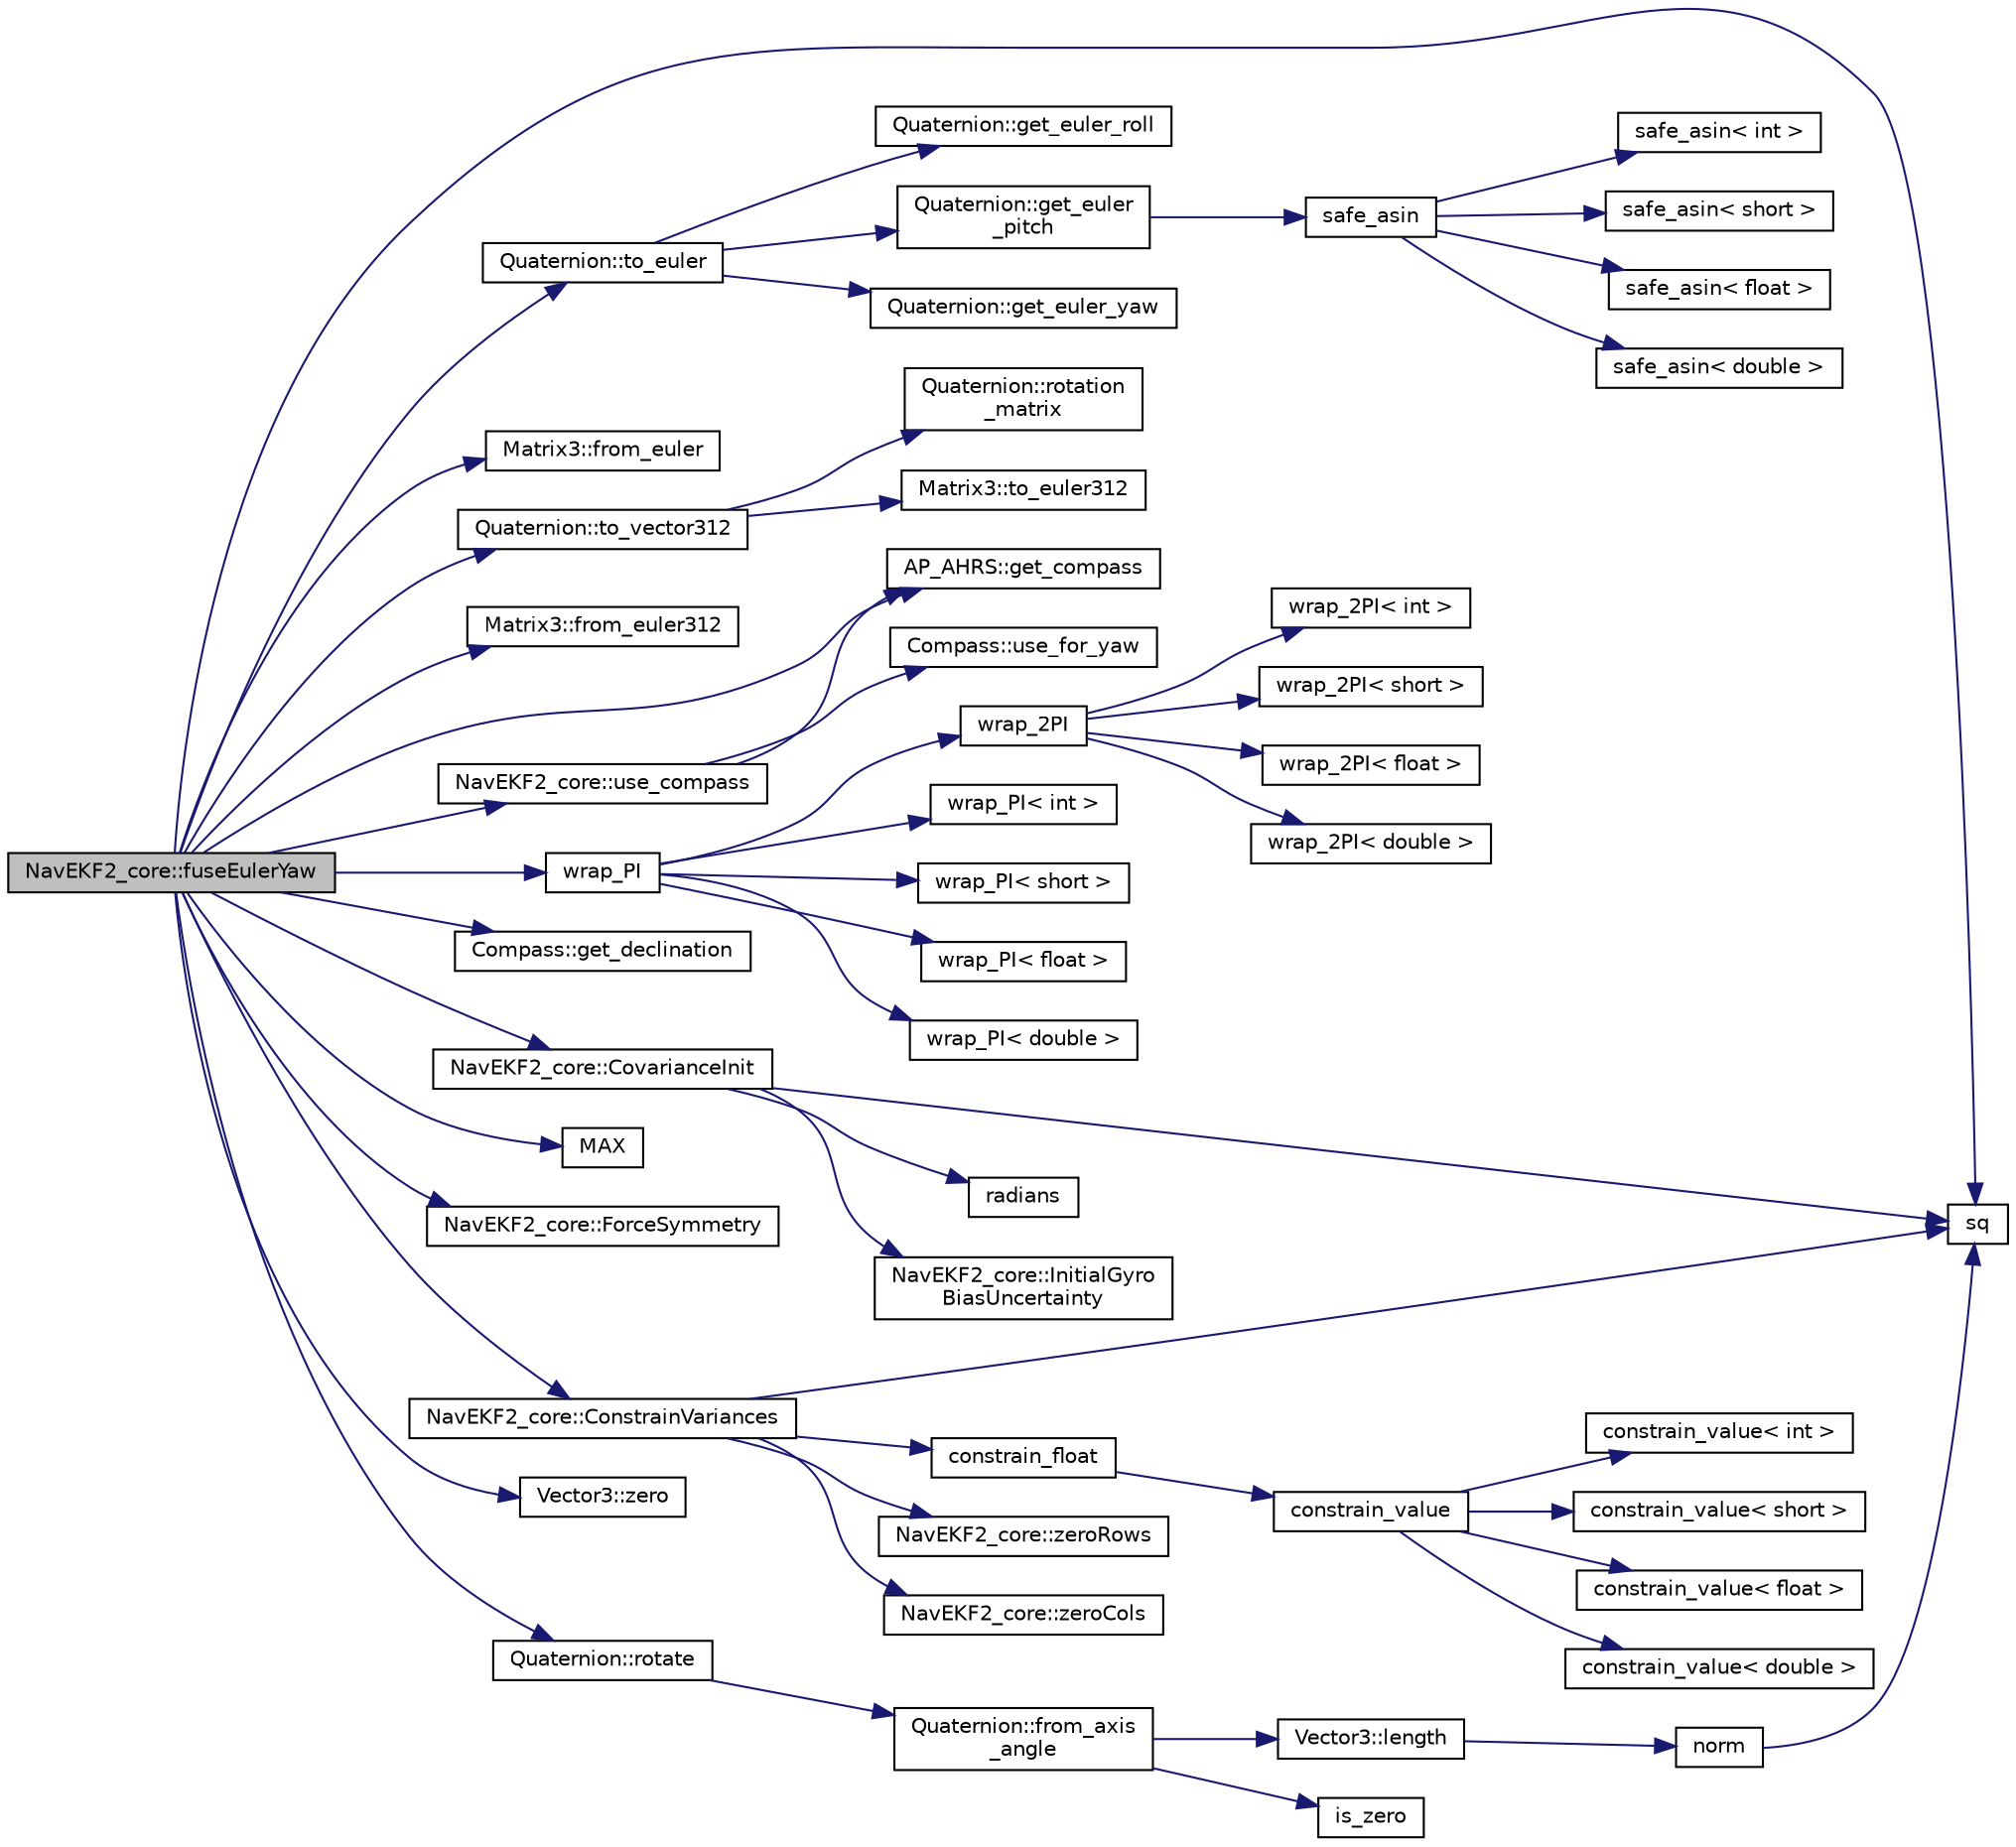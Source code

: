 digraph "NavEKF2_core::fuseEulerYaw"
{
 // INTERACTIVE_SVG=YES
  edge [fontname="Helvetica",fontsize="10",labelfontname="Helvetica",labelfontsize="10"];
  node [fontname="Helvetica",fontsize="10",shape=record];
  rankdir="LR";
  Node1 [label="NavEKF2_core::fuseEulerYaw",height=0.2,width=0.4,color="black", fillcolor="grey75", style="filled", fontcolor="black"];
  Node1 -> Node2 [color="midnightblue",fontsize="10",style="solid",fontname="Helvetica"];
  Node2 [label="sq",height=0.2,width=0.4,color="black", fillcolor="white", style="filled",URL="$AP__Math_8h.html#a0375e3d67fd3911cacee5c3e1408c0f2"];
  Node1 -> Node3 [color="midnightblue",fontsize="10",style="solid",fontname="Helvetica"];
  Node3 [label="Quaternion::to_euler",height=0.2,width=0.4,color="black", fillcolor="white", style="filled",URL="$classQuaternion.html#ab3049efa36b211699ca03ea53970f0fd"];
  Node3 -> Node4 [color="midnightblue",fontsize="10",style="solid",fontname="Helvetica"];
  Node4 [label="Quaternion::get_euler_roll",height=0.2,width=0.4,color="black", fillcolor="white", style="filled",URL="$classQuaternion.html#a9ae6c42349ddc744022a4a1cf7868eb0"];
  Node3 -> Node5 [color="midnightblue",fontsize="10",style="solid",fontname="Helvetica"];
  Node5 [label="Quaternion::get_euler\l_pitch",height=0.2,width=0.4,color="black", fillcolor="white", style="filled",URL="$classQuaternion.html#a0bfe50c332309932cd833b83f6524e5f"];
  Node5 -> Node6 [color="midnightblue",fontsize="10",style="solid",fontname="Helvetica"];
  Node6 [label="safe_asin",height=0.2,width=0.4,color="black", fillcolor="white", style="filled",URL="$AP__Math_8cpp.html#a3370ada2588e54722319d65e00d8545c"];
  Node6 -> Node7 [color="midnightblue",fontsize="10",style="solid",fontname="Helvetica"];
  Node7 [label="safe_asin\< int \>",height=0.2,width=0.4,color="black", fillcolor="white", style="filled",URL="$AP__Math_8cpp.html#acde8e5813f30717986b84509948bf530"];
  Node6 -> Node8 [color="midnightblue",fontsize="10",style="solid",fontname="Helvetica"];
  Node8 [label="safe_asin\< short \>",height=0.2,width=0.4,color="black", fillcolor="white", style="filled",URL="$AP__Math_8cpp.html#a6baeda4985886aba9f6d5d5008ac2b10"];
  Node6 -> Node9 [color="midnightblue",fontsize="10",style="solid",fontname="Helvetica"];
  Node9 [label="safe_asin\< float \>",height=0.2,width=0.4,color="black", fillcolor="white", style="filled",URL="$AP__Math_8cpp.html#a48612e903b0ef12fa5653056a6d5b3f7"];
  Node6 -> Node10 [color="midnightblue",fontsize="10",style="solid",fontname="Helvetica"];
  Node10 [label="safe_asin\< double \>",height=0.2,width=0.4,color="black", fillcolor="white", style="filled",URL="$AP__Math_8cpp.html#a9f2aae5b5adb09329c1a64b433d148dd"];
  Node3 -> Node11 [color="midnightblue",fontsize="10",style="solid",fontname="Helvetica"];
  Node11 [label="Quaternion::get_euler_yaw",height=0.2,width=0.4,color="black", fillcolor="white", style="filled",URL="$classQuaternion.html#a35c2a1030832728574363ed8655da625"];
  Node1 -> Node12 [color="midnightblue",fontsize="10",style="solid",fontname="Helvetica"];
  Node12 [label="Matrix3::from_euler",height=0.2,width=0.4,color="black", fillcolor="white", style="filled",URL="$classMatrix3.html#a62587bd216436f09f06b9e1330f84bc0"];
  Node1 -> Node13 [color="midnightblue",fontsize="10",style="solid",fontname="Helvetica"];
  Node13 [label="Quaternion::to_vector312",height=0.2,width=0.4,color="black", fillcolor="white", style="filled",URL="$classQuaternion.html#a00c34e96c45fd01df6d7fa63900ad420"];
  Node13 -> Node14 [color="midnightblue",fontsize="10",style="solid",fontname="Helvetica"];
  Node14 [label="Quaternion::rotation\l_matrix",height=0.2,width=0.4,color="black", fillcolor="white", style="filled",URL="$classQuaternion.html#afb7132c9c69a984a40be950a17effeaa"];
  Node13 -> Node15 [color="midnightblue",fontsize="10",style="solid",fontname="Helvetica"];
  Node15 [label="Matrix3::to_euler312",height=0.2,width=0.4,color="black", fillcolor="white", style="filled",URL="$classMatrix3.html#abd9cba5416890b2470e3e0f44c314c2a"];
  Node1 -> Node16 [color="midnightblue",fontsize="10",style="solid",fontname="Helvetica"];
  Node16 [label="Matrix3::from_euler312",height=0.2,width=0.4,color="black", fillcolor="white", style="filled",URL="$classMatrix3.html#ac40446799dccb00a1a0098decf876d7b"];
  Node1 -> Node17 [color="midnightblue",fontsize="10",style="solid",fontname="Helvetica"];
  Node17 [label="NavEKF2_core::use_compass",height=0.2,width=0.4,color="black", fillcolor="white", style="filled",URL="$classNavEKF2__core.html#abdf14c70cc51c1c489217763cc387232"];
  Node17 -> Node18 [color="midnightblue",fontsize="10",style="solid",fontname="Helvetica"];
  Node18 [label="AP_AHRS::get_compass",height=0.2,width=0.4,color="black", fillcolor="white", style="filled",URL="$classAP__AHRS.html#adf808841de62499bc8c388fc798d47f1"];
  Node17 -> Node19 [color="midnightblue",fontsize="10",style="solid",fontname="Helvetica"];
  Node19 [label="Compass::use_for_yaw",height=0.2,width=0.4,color="black", fillcolor="white", style="filled",URL="$classCompass.html#a97437729a583cd900e4dd1d6d84a4a0e",tooltip="return true if the compass should be used for yaw calculations "];
  Node1 -> Node20 [color="midnightblue",fontsize="10",style="solid",fontname="Helvetica"];
  Node20 [label="wrap_PI",height=0.2,width=0.4,color="black", fillcolor="white", style="filled",URL="$AP__Math_8cpp.html#a21d0562d7b23dd9f04bc30a3611cc577"];
  Node20 -> Node21 [color="midnightblue",fontsize="10",style="solid",fontname="Helvetica"];
  Node21 [label="wrap_2PI",height=0.2,width=0.4,color="black", fillcolor="white", style="filled",URL="$AP__Math_8cpp.html#aa66b7eae8d7e99247c6a2b3d2b5c7b8d"];
  Node21 -> Node22 [color="midnightblue",fontsize="10",style="solid",fontname="Helvetica"];
  Node22 [label="wrap_2PI\< int \>",height=0.2,width=0.4,color="black", fillcolor="white", style="filled",URL="$AP__Math_8cpp.html#a50a4ded454375642e1944882b01a1ae5"];
  Node21 -> Node23 [color="midnightblue",fontsize="10",style="solid",fontname="Helvetica"];
  Node23 [label="wrap_2PI\< short \>",height=0.2,width=0.4,color="black", fillcolor="white", style="filled",URL="$AP__Math_8cpp.html#aaf8ce7d4f9e3837bdbd5aac6545b4000"];
  Node21 -> Node24 [color="midnightblue",fontsize="10",style="solid",fontname="Helvetica"];
  Node24 [label="wrap_2PI\< float \>",height=0.2,width=0.4,color="black", fillcolor="white", style="filled",URL="$AP__Math_8cpp.html#a7182302503c136742396e3057b680dc7"];
  Node21 -> Node25 [color="midnightblue",fontsize="10",style="solid",fontname="Helvetica"];
  Node25 [label="wrap_2PI\< double \>",height=0.2,width=0.4,color="black", fillcolor="white", style="filled",URL="$AP__Math_8cpp.html#a0b4be48e39c65e97084146b9f1d22c00"];
  Node20 -> Node26 [color="midnightblue",fontsize="10",style="solid",fontname="Helvetica"];
  Node26 [label="wrap_PI\< int \>",height=0.2,width=0.4,color="black", fillcolor="white", style="filled",URL="$AP__Math_8cpp.html#a044023fcfa899d449f5a219ca7596ca4"];
  Node20 -> Node27 [color="midnightblue",fontsize="10",style="solid",fontname="Helvetica"];
  Node27 [label="wrap_PI\< short \>",height=0.2,width=0.4,color="black", fillcolor="white", style="filled",URL="$AP__Math_8cpp.html#ad0041912c2965b653fa9cf6854e47bc8"];
  Node20 -> Node28 [color="midnightblue",fontsize="10",style="solid",fontname="Helvetica"];
  Node28 [label="wrap_PI\< float \>",height=0.2,width=0.4,color="black", fillcolor="white", style="filled",URL="$AP__Math_8cpp.html#a789e7d40c173a1fab6560d1b61609952"];
  Node20 -> Node29 [color="midnightblue",fontsize="10",style="solid",fontname="Helvetica"];
  Node29 [label="wrap_PI\< double \>",height=0.2,width=0.4,color="black", fillcolor="white", style="filled",URL="$AP__Math_8cpp.html#a66b3a8191d62a34f4d673d5c62d8d1cf"];
  Node1 -> Node18 [color="midnightblue",fontsize="10",style="solid",fontname="Helvetica"];
  Node1 -> Node30 [color="midnightblue",fontsize="10",style="solid",fontname="Helvetica"];
  Node30 [label="Compass::get_declination",height=0.2,width=0.4,color="black", fillcolor="white", style="filled",URL="$classCompass.html#a5051de1d15ee203600422235ab93c88c"];
  Node1 -> Node31 [color="midnightblue",fontsize="10",style="solid",fontname="Helvetica"];
  Node31 [label="NavEKF2_core::CovarianceInit",height=0.2,width=0.4,color="black", fillcolor="white", style="filled",URL="$classNavEKF2__core.html#a8004ddd04f79b39d10e7f2b5fae6630d"];
  Node31 -> Node2 [color="midnightblue",fontsize="10",style="solid",fontname="Helvetica"];
  Node31 -> Node32 [color="midnightblue",fontsize="10",style="solid",fontname="Helvetica"];
  Node32 [label="radians",height=0.2,width=0.4,color="black", fillcolor="white", style="filled",URL="$AP__Math_8h.html#a75b14352ec1c95a8276af9a0813cfdc3"];
  Node31 -> Node33 [color="midnightblue",fontsize="10",style="solid",fontname="Helvetica"];
  Node33 [label="NavEKF2_core::InitialGyro\lBiasUncertainty",height=0.2,width=0.4,color="black", fillcolor="white", style="filled",URL="$classNavEKF2__core.html#a250a886ea7f697268e7e1a15cb95a6d7"];
  Node1 -> Node34 [color="midnightblue",fontsize="10",style="solid",fontname="Helvetica"];
  Node34 [label="MAX",height=0.2,width=0.4,color="black", fillcolor="white", style="filled",URL="$AP__Math_8h.html#a5c0b5c82749ac54970b2699d3c10ee9b"];
  Node1 -> Node35 [color="midnightblue",fontsize="10",style="solid",fontname="Helvetica"];
  Node35 [label="NavEKF2_core::ForceSymmetry",height=0.2,width=0.4,color="black", fillcolor="white", style="filled",URL="$classNavEKF2__core.html#a65015ca7df182aaa47f199d0cf9ec658"];
  Node1 -> Node36 [color="midnightblue",fontsize="10",style="solid",fontname="Helvetica"];
  Node36 [label="NavEKF2_core::ConstrainVariances",height=0.2,width=0.4,color="black", fillcolor="white", style="filled",URL="$classNavEKF2__core.html#ab07397c04c028fd31358baeadc2f22e4"];
  Node36 -> Node37 [color="midnightblue",fontsize="10",style="solid",fontname="Helvetica"];
  Node37 [label="constrain_float",height=0.2,width=0.4,color="black", fillcolor="white", style="filled",URL="$AP__Math_8h.html#ad525609d9dba6ffa556a0fbf08a3f9b4"];
  Node37 -> Node38 [color="midnightblue",fontsize="10",style="solid",fontname="Helvetica"];
  Node38 [label="constrain_value",height=0.2,width=0.4,color="black", fillcolor="white", style="filled",URL="$AP__Math_8h.html#a20e8f8671c282c69c1954652b6d61585"];
  Node38 -> Node39 [color="midnightblue",fontsize="10",style="solid",fontname="Helvetica"];
  Node39 [label="constrain_value\< int \>",height=0.2,width=0.4,color="black", fillcolor="white", style="filled",URL="$AP__Math_8cpp.html#a37e8e901754cb9c8e53a8e3030c82c50"];
  Node38 -> Node40 [color="midnightblue",fontsize="10",style="solid",fontname="Helvetica"];
  Node40 [label="constrain_value\< short \>",height=0.2,width=0.4,color="black", fillcolor="white", style="filled",URL="$AP__Math_8cpp.html#afdbe107ec1987d318a6347816fbf2b89"];
  Node38 -> Node41 [color="midnightblue",fontsize="10",style="solid",fontname="Helvetica"];
  Node41 [label="constrain_value\< float \>",height=0.2,width=0.4,color="black", fillcolor="white", style="filled",URL="$AP__Math_8cpp.html#ae6c621670c214da687de21d4e3a92587"];
  Node38 -> Node42 [color="midnightblue",fontsize="10",style="solid",fontname="Helvetica"];
  Node42 [label="constrain_value\< double \>",height=0.2,width=0.4,color="black", fillcolor="white", style="filled",URL="$AP__Math_8cpp.html#afe3990b00e9abc43fa97dfaf8e32f5c4"];
  Node36 -> Node2 [color="midnightblue",fontsize="10",style="solid",fontname="Helvetica"];
  Node36 -> Node43 [color="midnightblue",fontsize="10",style="solid",fontname="Helvetica"];
  Node43 [label="NavEKF2_core::zeroRows",height=0.2,width=0.4,color="black", fillcolor="white", style="filled",URL="$classNavEKF2__core.html#a42ca3d8e52811f1a3460eb1963c78f05"];
  Node36 -> Node44 [color="midnightblue",fontsize="10",style="solid",fontname="Helvetica"];
  Node44 [label="NavEKF2_core::zeroCols",height=0.2,width=0.4,color="black", fillcolor="white", style="filled",URL="$classNavEKF2__core.html#a20dd1484149045a51fccc508f22dac6f"];
  Node1 -> Node45 [color="midnightblue",fontsize="10",style="solid",fontname="Helvetica"];
  Node45 [label="Vector3::zero",height=0.2,width=0.4,color="black", fillcolor="white", style="filled",URL="$classVector3.html#adf1769d5ee5df2f8585df2f540fa5efe"];
  Node1 -> Node46 [color="midnightblue",fontsize="10",style="solid",fontname="Helvetica"];
  Node46 [label="Quaternion::rotate",height=0.2,width=0.4,color="black", fillcolor="white", style="filled",URL="$classQuaternion.html#aad078c52b4d7e9221963199f0dd075df"];
  Node46 -> Node47 [color="midnightblue",fontsize="10",style="solid",fontname="Helvetica"];
  Node47 [label="Quaternion::from_axis\l_angle",height=0.2,width=0.4,color="black", fillcolor="white", style="filled",URL="$classQuaternion.html#a6c21fe33378aa16a33cba869ba4af5dc"];
  Node47 -> Node48 [color="midnightblue",fontsize="10",style="solid",fontname="Helvetica"];
  Node48 [label="Vector3::length",height=0.2,width=0.4,color="black", fillcolor="white", style="filled",URL="$classVector3.html#ac1fd5514e368a1e1c2d13f71eda18345"];
  Node48 -> Node49 [color="midnightblue",fontsize="10",style="solid",fontname="Helvetica"];
  Node49 [label="norm",height=0.2,width=0.4,color="black", fillcolor="white", style="filled",URL="$AP__Math_8h.html#adc76d4a5e5c9ae8cb7ab17b55c40d636"];
  Node49 -> Node2 [color="midnightblue",fontsize="10",style="solid",fontname="Helvetica"];
  Node47 -> Node50 [color="midnightblue",fontsize="10",style="solid",fontname="Helvetica"];
  Node50 [label="is_zero",height=0.2,width=0.4,color="black", fillcolor="white", style="filled",URL="$AP__Math_8h.html#a2a12cce483e9b870da70d30406d82c60"];
}
